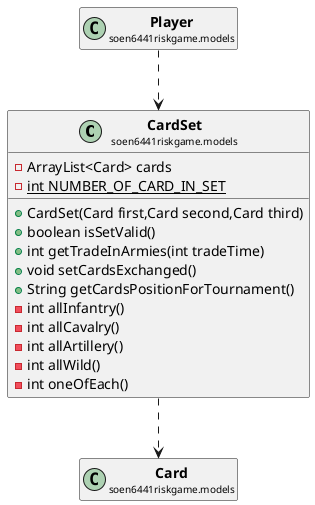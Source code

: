 @startuml

skinparam svgLinkTarget _parent
skinparam linetype ortho
set namespaceSeparator none
class "<b><size:14>CardSet</b>\n<size:10>soen6441riskgame.models" as soen6441riskgame.models.CardSet  [[../../soen6441riskgame/models/CardSet.html{soen6441riskgame.models.CardSet}]] {
-ArrayList<Card> cards
{static} -int NUMBER_OF_CARD_IN_SET
+CardSet(Card first,Card second,Card third)
+boolean isSetValid()
+int getTradeInArmies(int tradeTime)
+void setCardsExchanged()
+String getCardsPositionForTournament()
-int allInfantry()
-int allCavalry()
-int allArtillery()
-int allWild()
-int oneOfEach()
}




class "<b><size:14>Card</b>\n<size:10>soen6441riskgame.models" as soen6441riskgame.models.Card  [[../../soen6441riskgame/models/Card.html{soen6441riskgame.models.Card}]] {
}

hide soen6441riskgame.models.Card fields
hide soen6441riskgame.models.Card methods

soen6441riskgame.models.CardSet ..> soen6441riskgame.models.Card

class "<b><size:14>Player</b>\n<size:10>soen6441riskgame.models" as soen6441riskgame.models.Player  [[../../soen6441riskgame/models/Player.html{soen6441riskgame.models.Player}]] {
}

hide soen6441riskgame.models.Player fields
hide soen6441riskgame.models.Player methods

soen6441riskgame.models.Player ..> soen6441riskgame.models.CardSet


@enduml
